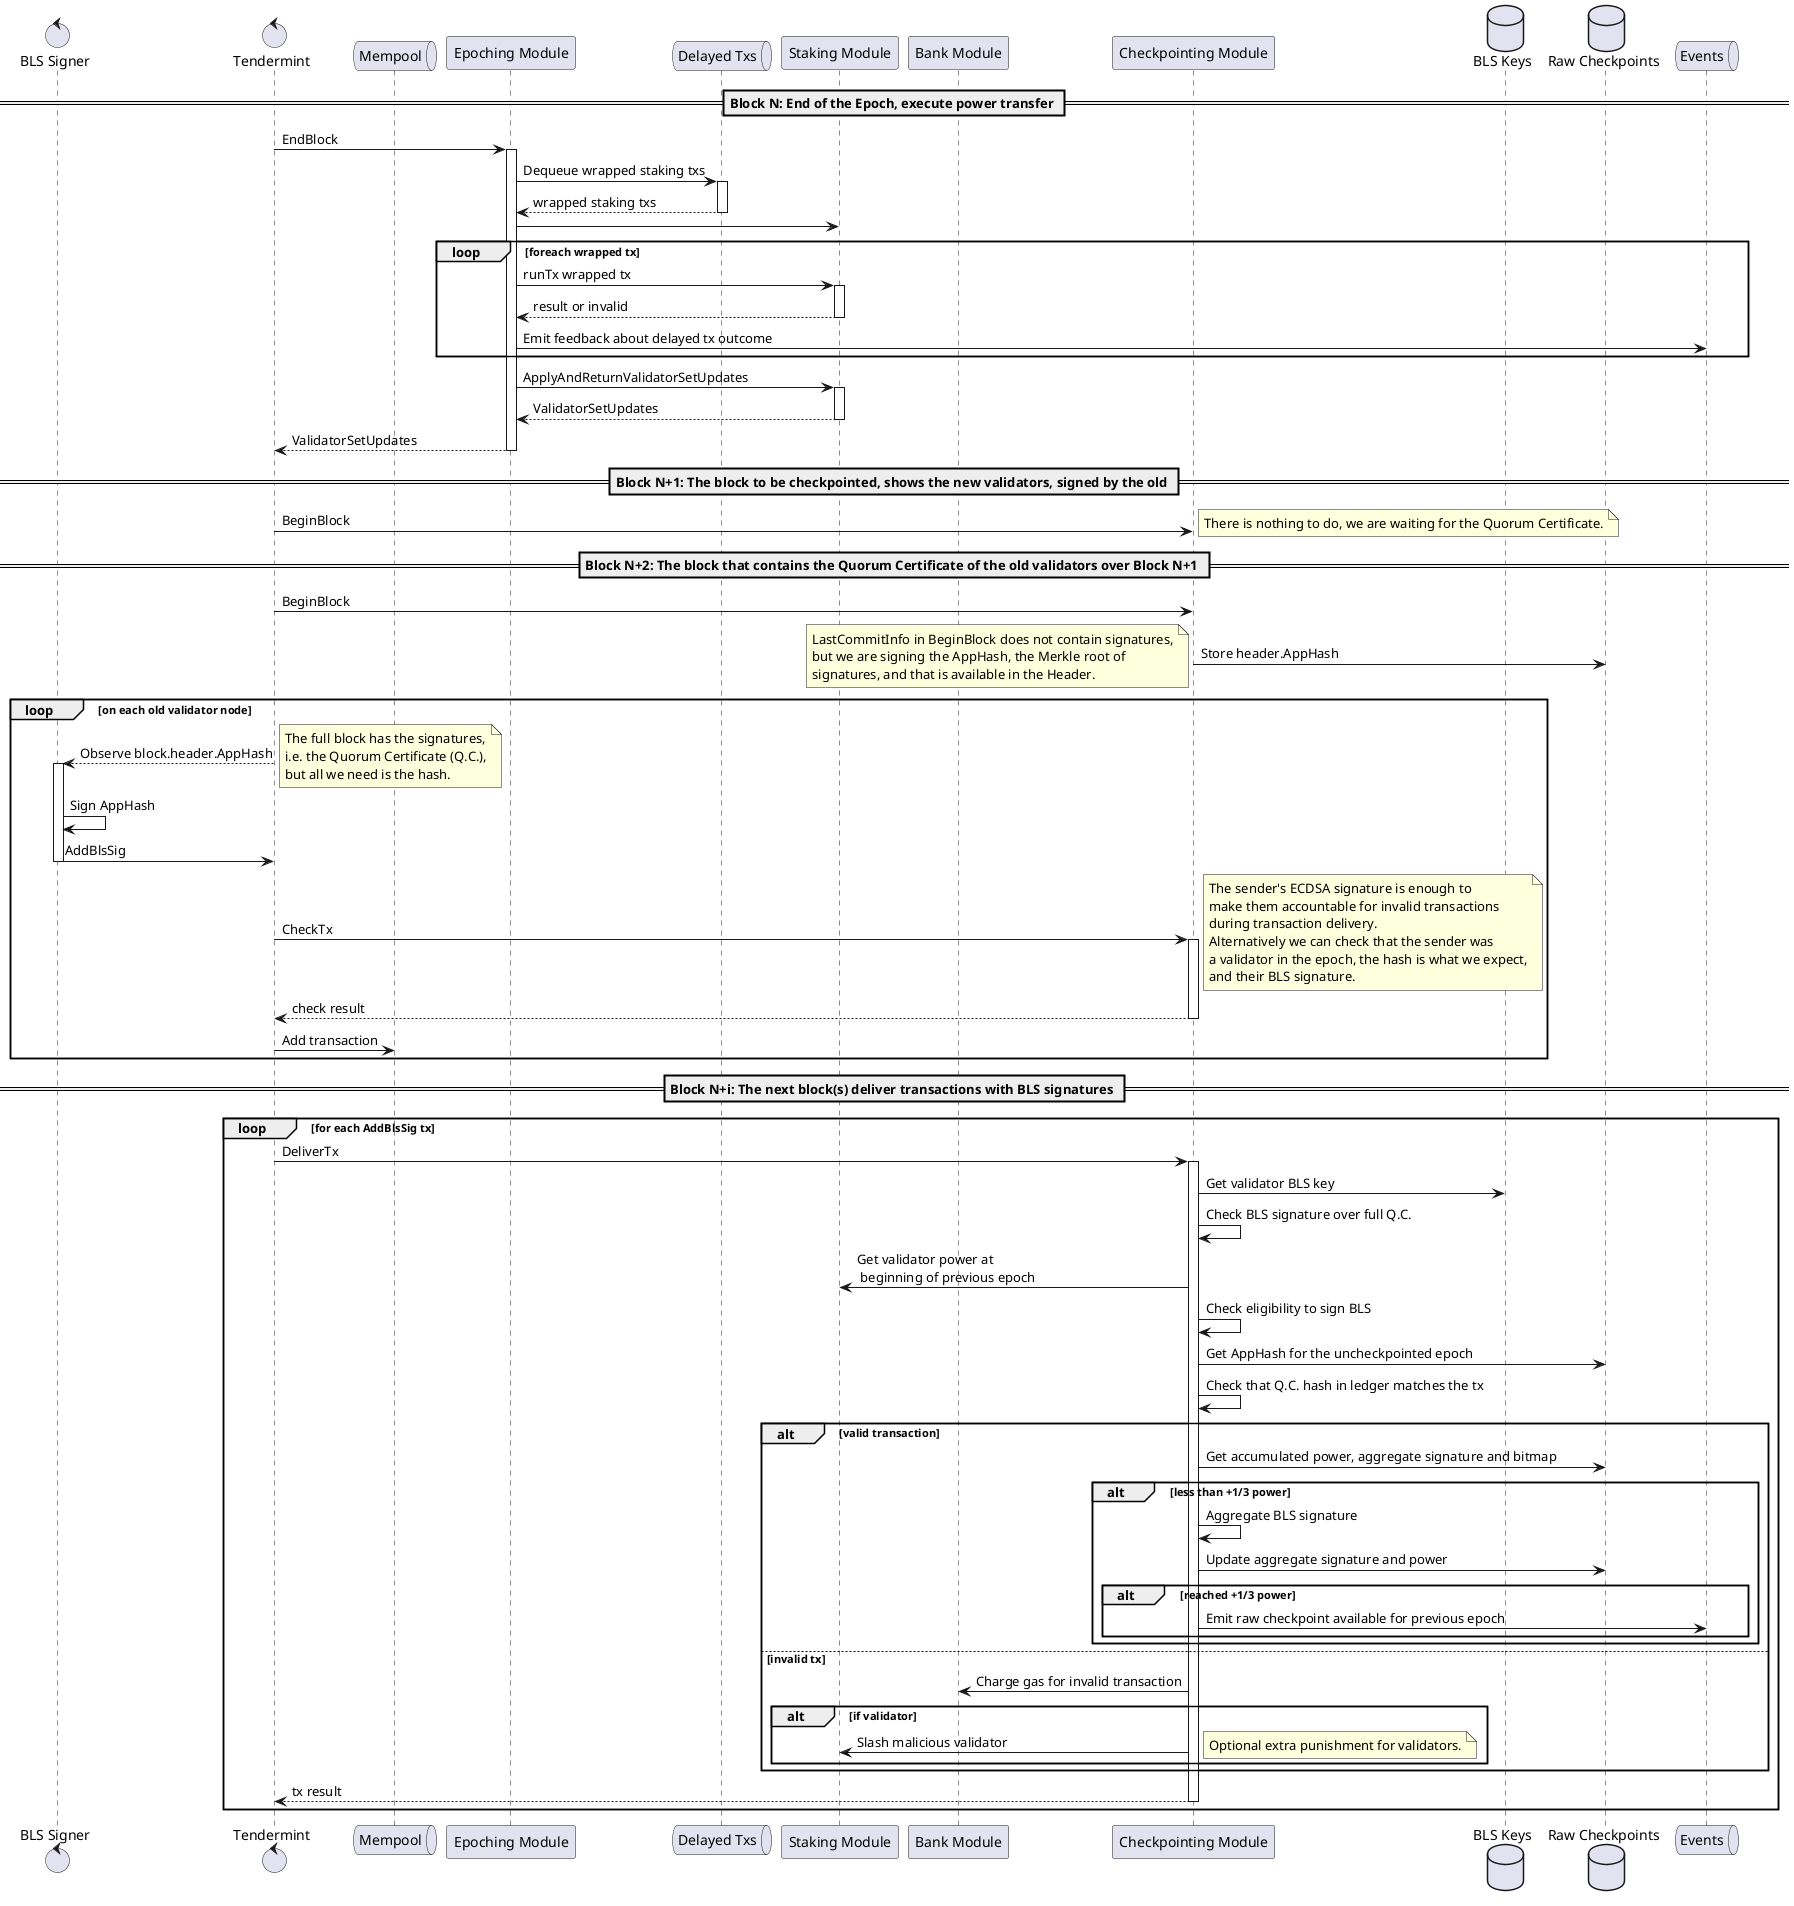 @startuml Creating a Raw Checkpoint
control     "BLS Signer"      as signer
control     Tendermint
queue       Mempool
participant "Epoching Module" as epoching
queue       "Delayed Txs"     as delayedtxs
participant "Staking Module"  as staking
participant "Bank Module"     as bank
participant "Checkpointing Module" as checkpointing
database    "BLS Keys"        as blskeys
database    "Raw Checkpoints" as rawckpts
queue       Events

== Block N: End of the Epoch, execute power transfer ==

Tendermint -> epoching ++ : EndBlock
epoching -> delayedtxs ++ : Dequeue wrapped staking txs
return wrapped staking txs
epoching -> staking
loop foreach wrapped tx
  epoching -> staking ++ : runTx wrapped tx
  return result or invalid
  epoching -> Events : Emit feedback about delayed tx outcome
end
epoching -> staking ++ : ApplyAndReturnValidatorSetUpdates
return ValidatorSetUpdates
return ValidatorSetUpdates

== Block N+1: The block to be checkpointed, shows the new validators, signed by the old ==

Tendermint -> checkpointing : BeginBlock
note right
  There is nothing to do, we are waiting for the Quorum Certificate.
end note

== Block N+2: The block that contains the Quorum Certificate of the old validators over Block N+1 ==

Tendermint -> checkpointing : BeginBlock
checkpointing -> rawckpts : Store header.AppHash
note left
  LastCommitInfo in BeginBlock does not contain signatures,
  but we are signing the AppHash, the Merkle root of
  signatures, and that is available in the Header.
end note

loop on each old validator node
  Tendermint --> signer ++ : Observe block.header.AppHash
  note right
    The full block has the signatures,
    i.e. the Quorum Certificate (Q.C.),
    but all we need is the hash.
  end note
  signer -> signer : Sign AppHash
  signer -> Tendermint -- : AddBlsSig
  Tendermint -> checkpointing ++: CheckTx
  note right
    The sender's ECDSA signature is enough to
    make them accountable for invalid transactions
    during transaction delivery.
    Alternatively we can check that the sender was
    a validator in the epoch, the hash is what we expect,
    and their BLS signature.
  end note
  return check result
  Tendermint -> Mempool : Add transaction
end

== Block N+i: The next block(s) deliver transactions with BLS signatures ==

loop for each AddBlsSig tx
  Tendermint -> checkpointing ++ : DeliverTx
  checkpointing -> blskeys : Get validator BLS key
  checkpointing -> checkpointing : Check BLS signature over full Q.C.
  checkpointing -> staking : Get validator power at \n beginning of previous epoch
  checkpointing -> checkpointing : Check eligibility to sign BLS
  checkpointing -> rawckpts : Get AppHash for the uncheckpointed epoch
  checkpointing -> checkpointing : Check that Q.C. hash in ledger matches the tx

  alt valid transaction
    checkpointing -> rawckpts : Get accumulated power, aggregate signature and bitmap
    alt less than +1/3 power
      checkpointing -> checkpointing : Aggregate BLS signature
      checkpointing -> rawckpts : Update aggregate signature and power
      alt reached +1/3 power
        checkpointing -> Events : Emit raw checkpoint available for previous epoch
      end
    end
  else invalid tx
    checkpointing -> bank : Charge gas for invalid transaction
    alt if validator
      checkpointing -> staking : Slash malicious validator
      note right
        Optional extra punishment for validators.
      end note
    end
  end

  return tx result
end

@enduml
